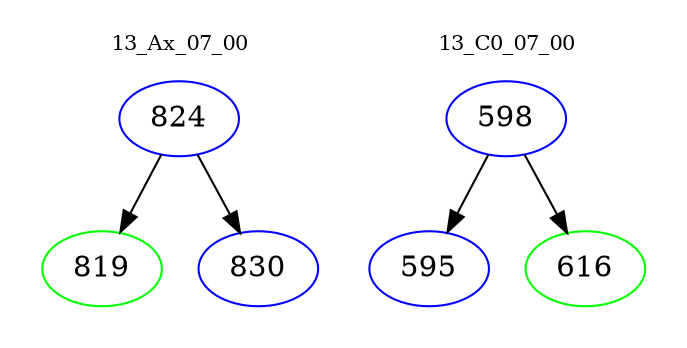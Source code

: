 digraph{
subgraph cluster_0 {
color = white
label = "13_Ax_07_00";
fontsize=10;
T0_824 [label="824", color="blue"]
T0_824 -> T0_819 [color="black"]
T0_819 [label="819", color="green"]
T0_824 -> T0_830 [color="black"]
T0_830 [label="830", color="blue"]
}
subgraph cluster_1 {
color = white
label = "13_C0_07_00";
fontsize=10;
T1_598 [label="598", color="blue"]
T1_598 -> T1_595 [color="black"]
T1_595 [label="595", color="blue"]
T1_598 -> T1_616 [color="black"]
T1_616 [label="616", color="green"]
}
}
